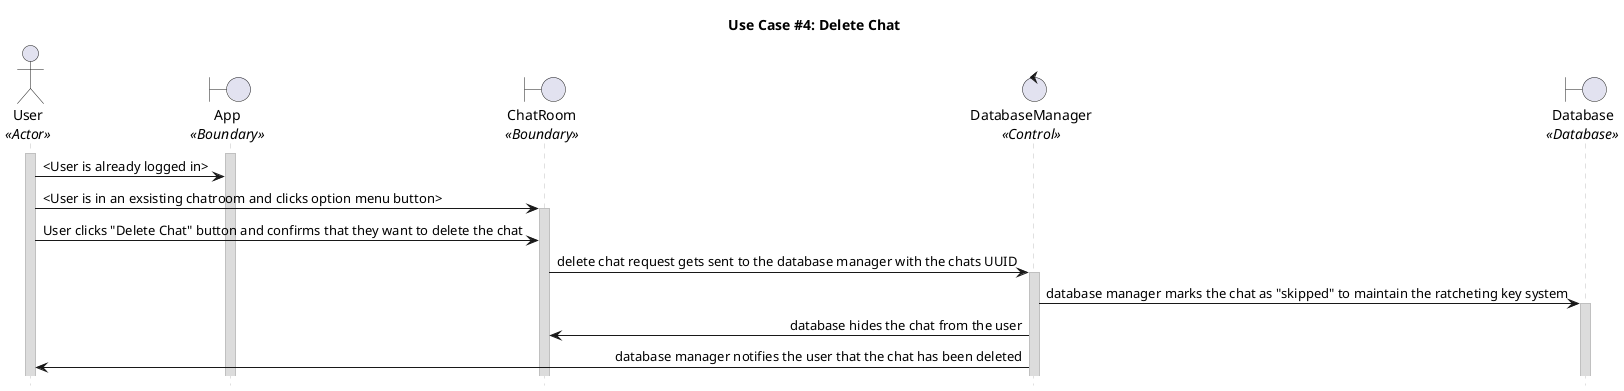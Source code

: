 @startuml uc04
title "Use Case #4: Delete Chat"

'Styling goes here
hide footbox
skinparam stereotypePosition bottom
skinparam sequenceMessageAlign direction
skinparam sequence {
	LifeLineBorderColor #Silver
	LifeLineBackgroundColor #Gainsboro
}

'Setup the objects involved here
actor User as u <<Actor>>
boundary App as a <<Boundary>>
boundary ChatRoom as cr <<Boundary>>
control DatabaseManager as dm <<Control>>
boundary Database as db <<Database>>


'Setup persistent objects here
activate u
activate a 


'--- FLOW OF CONTROL STARTS HERE ---
'User is logged in
u -> a: <User is already logged in>

'User accesses exsisting chat and clicks options menu'
u -> cr: <User is in an exsisting chatroom and clicks option menu button>
activate cr

'User clicks "Delete Chat" button and confirms that they want to delete the chat'
u -> cr: User clicks "Delete Chat" button and confirms that they want to delete the chat

'Chatroom sends delete chat request to the database manager'
cr -> dm: delete chat request gets sent to the database manager with the chats UUID
activate dm

'Database manager marks the chat as "skipped" to maintain the continuity of the ratcheting key system in place
dm -> db: database manager marks the chat as "skipped" to maintain the ratcheting key system
activate db

'Database manager hides the chat from the user
dm -> cr: database hides the chat from the user

'Database manager notifies the user that the chat has been deleted'
dm -> u: database manager notifies the user that the chat has been deleted




'--- FLOW OF CONTROL ENDS HERE   ---

@enduml
